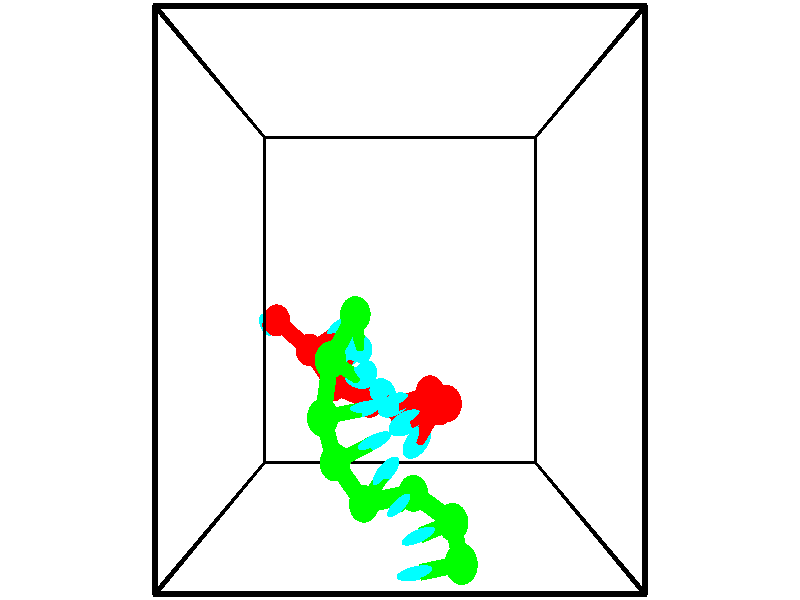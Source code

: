 // switches for output
#declare DRAW_BASES = 1; // possible values are 0, 1; only relevant for DNA ribbons
#declare DRAW_BASES_TYPE = 3; // possible values are 1, 2, 3; only relevant for DNA ribbons
#declare DRAW_FOG = 0; // set to 1 to enable fog

#include "colors.inc"

#include "transforms.inc"
background { rgb <1, 1, 1>}

#default {
   normal{
       ripples 0.25
       frequency 0.20
       turbulence 0.2
       lambda 5
   }
	finish {
		phong 0.1
		phong_size 40.
	}
}

// original window dimensions: 1024x640


// camera settings

camera {
	sky <-0, 1, 0>
	up <-0, 1, 0>
	right 1.6 * <1, 0, 0>
	location <2.5, 2.5, 11.1562>
	look_at <2.5, 2.5, 2.5>
	direction <0, 0, -8.6562>
	angle 67.0682
}


# declare cpy_camera_pos = <2.5, 2.5, 11.1562>;
# if (DRAW_FOG = 1)
fog {
	fog_type 2
	up vnormalize(cpy_camera_pos)
	color rgbt<1,1,1,0.3>
	distance 1e-5
	fog_alt 3e-3
	fog_offset 4
}
# end


// LIGHTS

# declare lum = 6;
global_settings {
	ambient_light rgb lum * <0.05, 0.05, 0.05>
	max_trace_level 15
}# declare cpy_direct_light_amount = 0.25;
light_source
{	1000 * <-1, -1, 1>,
	rgb lum * cpy_direct_light_amount
	parallel
}

light_source
{	1000 * <1, 1, -1>,
	rgb lum * cpy_direct_light_amount
	parallel
}

// strand 0

// nucleotide -1

// particle -1
sphere {
	<0.179260, 2.180529, -0.205765> 0.250000
	pigment { color rgbt <1,0,0,0> }
	no_shadow
}
cylinder {
	<-0.010761, 2.128195, -0.553835>,  <-0.124774, 2.096794, -0.762677>, 0.100000
	pigment { color rgbt <1,0,0,0> }
	no_shadow
}
cylinder {
	<-0.010761, 2.128195, -0.553835>,  <0.179260, 2.180529, -0.205765>, 0.100000
	pigment { color rgbt <1,0,0,0> }
	no_shadow
}

// particle -1
sphere {
	<-0.010761, 2.128195, -0.553835> 0.100000
	pigment { color rgbt <1,0,0,0> }
	no_shadow
}
sphere {
	0, 1
	scale<0.080000,0.200000,0.300000>
	matrix <0.754647, 0.448034, -0.479347,
		0.452594, -0.884388, -0.114087,
		-0.475044, -0.130854, -0.870178,
		-0.153277, 2.088944, -0.814888>
	pigment { color rgbt <0,1,1,0> }
	no_shadow
}
cylinder {
	<0.807606, 1.726896, -0.093095>,  <0.179260, 2.180529, -0.205765>, 0.130000
	pigment { color rgbt <1,0,0,0> }
	no_shadow
}

// nucleotide -1

// particle -1
sphere {
	<0.807606, 1.726896, -0.093095> 0.250000
	pigment { color rgbt <1,0,0,0> }
	no_shadow
}
cylinder {
	<1.156345, 1.920343, -0.062130>,  <1.365589, 2.036412, -0.043551>, 0.100000
	pigment { color rgbt <1,0,0,0> }
	no_shadow
}
cylinder {
	<1.156345, 1.920343, -0.062130>,  <0.807606, 1.726896, -0.093095>, 0.100000
	pigment { color rgbt <1,0,0,0> }
	no_shadow
}

// particle -1
sphere {
	<1.156345, 1.920343, -0.062130> 0.100000
	pigment { color rgbt <1,0,0,0> }
	no_shadow
}
sphere {
	0, 1
	scale<0.080000,0.200000,0.300000>
	matrix <0.330953, -0.698235, 0.634774,
		0.361041, -0.527807, -0.768810,
		0.871848, 0.483620, 0.077412,
		1.417900, 2.065429, -0.038907>
	pigment { color rgbt <0,1,1,0> }
	no_shadow
}
cylinder {
	<1.239065, 1.159428, -0.210279>,  <0.807606, 1.726896, -0.093095>, 0.130000
	pigment { color rgbt <1,0,0,0> }
	no_shadow
}

// nucleotide -1

// particle -1
sphere {
	<1.239065, 1.159428, -0.210279> 0.250000
	pigment { color rgbt <1,0,0,0> }
	no_shadow
}
cylinder {
	<1.454151, 1.453236, -0.044704>,  <1.583203, 1.629520, 0.054640>, 0.100000
	pigment { color rgbt <1,0,0,0> }
	no_shadow
}
cylinder {
	<1.454151, 1.453236, -0.044704>,  <1.239065, 1.159428, -0.210279>, 0.100000
	pigment { color rgbt <1,0,0,0> }
	no_shadow
}

// particle -1
sphere {
	<1.454151, 1.453236, -0.044704> 0.100000
	pigment { color rgbt <1,0,0,0> }
	no_shadow
}
sphere {
	0, 1
	scale<0.080000,0.200000,0.300000>
	matrix <0.429546, -0.661120, 0.615150,
		0.725501, -0.152971, -0.671005,
		0.537715, 0.734520, 0.413936,
		1.615466, 1.673592, 0.079476>
	pigment { color rgbt <0,1,1,0> }
	no_shadow
}
cylinder {
	<1.936490, 0.914912, -0.143989>,  <1.239065, 1.159428, -0.210279>, 0.130000
	pigment { color rgbt <1,0,0,0> }
	no_shadow
}

// nucleotide -1

// particle -1
sphere {
	<1.936490, 0.914912, -0.143989> 0.250000
	pigment { color rgbt <1,0,0,0> }
	no_shadow
}
cylinder {
	<1.912266, 1.191111, 0.144329>,  <1.897731, 1.356830, 0.317320>, 0.100000
	pigment { color rgbt <1,0,0,0> }
	no_shadow
}
cylinder {
	<1.912266, 1.191111, 0.144329>,  <1.936490, 0.914912, -0.143989>, 0.100000
	pigment { color rgbt <1,0,0,0> }
	no_shadow
}

// particle -1
sphere {
	<1.912266, 1.191111, 0.144329> 0.100000
	pigment { color rgbt <1,0,0,0> }
	no_shadow
}
sphere {
	0, 1
	scale<0.080000,0.200000,0.300000>
	matrix <0.289106, -0.679034, 0.674782,
		0.955379, 0.249252, -0.158504,
		-0.060561, 0.690497, 0.720795,
		1.894097, 1.398260, 0.360568>
	pigment { color rgbt <0,1,1,0> }
	no_shadow
}
cylinder {
	<2.579297, 0.766972, 0.269145>,  <1.936490, 0.914912, -0.143989>, 0.130000
	pigment { color rgbt <1,0,0,0> }
	no_shadow
}

// nucleotide -1

// particle -1
sphere {
	<2.579297, 0.766972, 0.269145> 0.250000
	pigment { color rgbt <1,0,0,0> }
	no_shadow
}
cylinder {
	<2.363281, 0.996019, 0.515873>,  <2.233672, 1.133448, 0.663910>, 0.100000
	pigment { color rgbt <1,0,0,0> }
	no_shadow
}
cylinder {
	<2.363281, 0.996019, 0.515873>,  <2.579297, 0.766972, 0.269145>, 0.100000
	pigment { color rgbt <1,0,0,0> }
	no_shadow
}

// particle -1
sphere {
	<2.363281, 0.996019, 0.515873> 0.100000
	pigment { color rgbt <1,0,0,0> }
	no_shadow
}
sphere {
	0, 1
	scale<0.080000,0.200000,0.300000>
	matrix <0.357873, -0.507094, 0.784081,
		0.761764, 0.644178, 0.068927,
		-0.540040, 0.572618, 0.616819,
		2.201269, 1.167805, 0.700919>
	pigment { color rgbt <0,1,1,0> }
	no_shadow
}
cylinder {
	<3.020122, 1.159562, 0.687442>,  <2.579297, 0.766972, 0.269145>, 0.130000
	pigment { color rgbt <1,0,0,0> }
	no_shadow
}

// nucleotide -1

// particle -1
sphere {
	<3.020122, 1.159562, 0.687442> 0.250000
	pigment { color rgbt <1,0,0,0> }
	no_shadow
}
cylinder {
	<2.664963, 1.082798, 0.854683>,  <2.451868, 1.036740, 0.955028>, 0.100000
	pigment { color rgbt <1,0,0,0> }
	no_shadow
}
cylinder {
	<2.664963, 1.082798, 0.854683>,  <3.020122, 1.159562, 0.687442>, 0.100000
	pigment { color rgbt <1,0,0,0> }
	no_shadow
}

// particle -1
sphere {
	<2.664963, 1.082798, 0.854683> 0.100000
	pigment { color rgbt <1,0,0,0> }
	no_shadow
}
sphere {
	0, 1
	scale<0.080000,0.200000,0.300000>
	matrix <0.454731, -0.503823, 0.734427,
		0.069706, 0.842220, 0.534609,
		-0.887897, -0.191909, 0.418103,
		2.398594, 1.025225, 0.980114>
	pigment { color rgbt <0,1,1,0> }
	no_shadow
}
cylinder {
	<3.250544, 1.103796, 1.379579>,  <3.020122, 1.159562, 0.687442>, 0.130000
	pigment { color rgbt <1,0,0,0> }
	no_shadow
}

// nucleotide -1

// particle -1
sphere {
	<3.250544, 1.103796, 1.379579> 0.250000
	pigment { color rgbt <1,0,0,0> }
	no_shadow
}
cylinder {
	<2.879276, 0.956173, 1.398752>,  <2.656515, 0.867599, 1.410256>, 0.100000
	pigment { color rgbt <1,0,0,0> }
	no_shadow
}
cylinder {
	<2.879276, 0.956173, 1.398752>,  <3.250544, 1.103796, 1.379579>, 0.100000
	pigment { color rgbt <1,0,0,0> }
	no_shadow
}

// particle -1
sphere {
	<2.879276, 0.956173, 1.398752> 0.100000
	pigment { color rgbt <1,0,0,0> }
	no_shadow
}
sphere {
	0, 1
	scale<0.080000,0.200000,0.300000>
	matrix <0.252141, -0.528881, 0.810376,
		-0.273724, 0.764253, 0.583946,
		-0.928170, -0.369057, 0.047932,
		2.600825, 0.845456, 1.413132>
	pigment { color rgbt <0,1,1,0> }
	no_shadow
}
cylinder {
	<3.085549, 1.177392, 2.042643>,  <3.250544, 1.103796, 1.379579>, 0.130000
	pigment { color rgbt <1,0,0,0> }
	no_shadow
}

// nucleotide -1

// particle -1
sphere {
	<3.085549, 1.177392, 2.042643> 0.250000
	pigment { color rgbt <1,0,0,0> }
	no_shadow
}
cylinder {
	<2.900211, 0.872057, 1.862585>,  <2.789009, 0.688856, 1.754550>, 0.100000
	pigment { color rgbt <1,0,0,0> }
	no_shadow
}
cylinder {
	<2.900211, 0.872057, 1.862585>,  <3.085549, 1.177392, 2.042643>, 0.100000
	pigment { color rgbt <1,0,0,0> }
	no_shadow
}

// particle -1
sphere {
	<2.900211, 0.872057, 1.862585> 0.100000
	pigment { color rgbt <1,0,0,0> }
	no_shadow
}
sphere {
	0, 1
	scale<0.080000,0.200000,0.300000>
	matrix <0.229256, -0.593920, 0.771168,
		-0.856011, 0.254117, 0.450189,
		-0.463344, -0.763337, -0.450144,
		2.761208, 0.643056, 1.727542>
	pigment { color rgbt <0,1,1,0> }
	no_shadow
}
// strand 1

// nucleotide -1

// particle -1
sphere {
	<3.430254, -0.841706, 1.979958> 0.250000
	pigment { color rgbt <0,1,0,0> }
	no_shadow
}
cylinder {
	<3.037819, -0.917117, 1.962408>,  <2.802358, -0.962364, 1.951878>, 0.100000
	pigment { color rgbt <0,1,0,0> }
	no_shadow
}
cylinder {
	<3.037819, -0.917117, 1.962408>,  <3.430254, -0.841706, 1.979958>, 0.100000
	pigment { color rgbt <0,1,0,0> }
	no_shadow
}

// particle -1
sphere {
	<3.037819, -0.917117, 1.962408> 0.100000
	pigment { color rgbt <0,1,0,0> }
	no_shadow
}
sphere {
	0, 1
	scale<0.080000,0.200000,0.300000>
	matrix <-0.143833, 0.861734, -0.486545,
		0.129535, -0.471032, -0.872553,
		-0.981088, -0.188527, -0.043875,
		2.743493, -0.973675, 1.949246>
	pigment { color rgbt <0,1,1,0> }
	no_shadow
}
cylinder {
	<3.354382, -0.495515, 1.391382>,  <3.430254, -0.841706, 1.979958>, 0.130000
	pigment { color rgbt <0,1,0,0> }
	no_shadow
}

// nucleotide -1

// particle -1
sphere {
	<3.354382, -0.495515, 1.391382> 0.250000
	pigment { color rgbt <0,1,0,0> }
	no_shadow
}
cylinder {
	<3.030197, -0.526967, 1.623579>,  <2.835686, -0.545838, 1.762897>, 0.100000
	pigment { color rgbt <0,1,0,0> }
	no_shadow
}
cylinder {
	<3.030197, -0.526967, 1.623579>,  <3.354382, -0.495515, 1.391382>, 0.100000
	pigment { color rgbt <0,1,0,0> }
	no_shadow
}

// particle -1
sphere {
	<3.030197, -0.526967, 1.623579> 0.100000
	pigment { color rgbt <0,1,0,0> }
	no_shadow
}
sphere {
	0, 1
	scale<0.080000,0.200000,0.300000>
	matrix <-0.334338, 0.875786, -0.348162,
		-0.481011, -0.476252, -0.736079,
		-0.810461, -0.078629, 0.580492,
		2.787059, -0.550555, 1.797727>
	pigment { color rgbt <0,1,1,0> }
	no_shadow
}
cylinder {
	<2.724653, -0.206916, 1.012088>,  <3.354382, -0.495515, 1.391382>, 0.130000
	pigment { color rgbt <0,1,0,0> }
	no_shadow
}

// nucleotide -1

// particle -1
sphere {
	<2.724653, -0.206916, 1.012088> 0.250000
	pigment { color rgbt <0,1,0,0> }
	no_shadow
}
cylinder {
	<2.586372, -0.197612, 1.387310>,  <2.503404, -0.192030, 1.612444>, 0.100000
	pigment { color rgbt <0,1,0,0> }
	no_shadow
}
cylinder {
	<2.586372, -0.197612, 1.387310>,  <2.724653, -0.206916, 1.012088>, 0.100000
	pigment { color rgbt <0,1,0,0> }
	no_shadow
}

// particle -1
sphere {
	<2.586372, -0.197612, 1.387310> 0.100000
	pigment { color rgbt <0,1,0,0> }
	no_shadow
}
sphere {
	0, 1
	scale<0.080000,0.200000,0.300000>
	matrix <-0.615158, 0.749277, -0.245282,
		-0.708570, -0.661848, -0.244718,
		-0.345701, 0.023259, 0.938056,
		2.482662, -0.190635, 1.668727>
	pigment { color rgbt <0,1,1,0> }
	no_shadow
}
cylinder {
	<1.902791, -0.324368, 1.120356>,  <2.724653, -0.206916, 1.012088>, 0.130000
	pigment { color rgbt <0,1,0,0> }
	no_shadow
}

// nucleotide -1

// particle -1
sphere {
	<1.902791, -0.324368, 1.120356> 0.250000
	pigment { color rgbt <0,1,0,0> }
	no_shadow
}
cylinder {
	<2.114449, -0.030594, 1.290350>,  <2.241443, 0.145670, 1.392346>, 0.100000
	pigment { color rgbt <0,1,0,0> }
	no_shadow
}
cylinder {
	<2.114449, -0.030594, 1.290350>,  <1.902791, -0.324368, 1.120356>, 0.100000
	pigment { color rgbt <0,1,0,0> }
	no_shadow
}

// particle -1
sphere {
	<2.114449, -0.030594, 1.290350> 0.100000
	pigment { color rgbt <0,1,0,0> }
	no_shadow
}
sphere {
	0, 1
	scale<0.080000,0.200000,0.300000>
	matrix <-0.470146, 0.670701, -0.573693,
		-0.706377, 0.103762, 0.700190,
		0.529145, 0.734434, 0.424984,
		2.273192, 0.189736, 1.417845>
	pigment { color rgbt <0,1,1,0> }
	no_shadow
}
cylinder {
	<1.441360, 0.286963, 1.293878>,  <1.902791, -0.324368, 1.120356>, 0.130000
	pigment { color rgbt <0,1,0,0> }
	no_shadow
}

// nucleotide -1

// particle -1
sphere {
	<1.441360, 0.286963, 1.293878> 0.250000
	pigment { color rgbt <0,1,0,0> }
	no_shadow
}
cylinder {
	<1.804314, 0.451817, 1.326864>,  <2.022086, 0.550729, 1.346656>, 0.100000
	pigment { color rgbt <0,1,0,0> }
	no_shadow
}
cylinder {
	<1.804314, 0.451817, 1.326864>,  <1.441360, 0.286963, 1.293878>, 0.100000
	pigment { color rgbt <0,1,0,0> }
	no_shadow
}

// particle -1
sphere {
	<1.804314, 0.451817, 1.326864> 0.100000
	pigment { color rgbt <0,1,0,0> }
	no_shadow
}
sphere {
	0, 1
	scale<0.080000,0.200000,0.300000>
	matrix <-0.333220, 0.824978, -0.456483,
		-0.256166, 0.386725, 0.885902,
		0.907383, 0.412135, 0.082467,
		2.076529, 0.575457, 1.351604>
	pigment { color rgbt <0,1,1,0> }
	no_shadow
}
cylinder {
	<1.271818, 0.943426, 1.548668>,  <1.441360, 0.286963, 1.293878>, 0.130000
	pigment { color rgbt <0,1,0,0> }
	no_shadow
}

// nucleotide -1

// particle -1
sphere {
	<1.271818, 0.943426, 1.548668> 0.250000
	pigment { color rgbt <0,1,0,0> }
	no_shadow
}
cylinder {
	<1.628326, 0.977591, 1.370525>,  <1.842231, 0.998090, 1.263640>, 0.100000
	pigment { color rgbt <0,1,0,0> }
	no_shadow
}
cylinder {
	<1.628326, 0.977591, 1.370525>,  <1.271818, 0.943426, 1.548668>, 0.100000
	pigment { color rgbt <0,1,0,0> }
	no_shadow
}

// particle -1
sphere {
	<1.628326, 0.977591, 1.370525> 0.100000
	pigment { color rgbt <0,1,0,0> }
	no_shadow
}
sphere {
	0, 1
	scale<0.080000,0.200000,0.300000>
	matrix <-0.307138, 0.836238, -0.454283,
		0.333622, 0.541675, 0.771547,
		0.891270, 0.085413, -0.445356,
		1.895707, 1.003215, 1.236919>
	pigment { color rgbt <0,1,1,0> }
	no_shadow
}
cylinder {
	<1.390311, 1.700716, 1.517279>,  <1.271818, 0.943426, 1.548668>, 0.130000
	pigment { color rgbt <0,1,0,0> }
	no_shadow
}

// nucleotide -1

// particle -1
sphere {
	<1.390311, 1.700716, 1.517279> 0.250000
	pigment { color rgbt <0,1,0,0> }
	no_shadow
}
cylinder {
	<1.635735, 1.534314, 1.248806>,  <1.782989, 1.434473, 1.087722>, 0.100000
	pigment { color rgbt <0,1,0,0> }
	no_shadow
}
cylinder {
	<1.635735, 1.534314, 1.248806>,  <1.390311, 1.700716, 1.517279>, 0.100000
	pigment { color rgbt <0,1,0,0> }
	no_shadow
}

// particle -1
sphere {
	<1.635735, 1.534314, 1.248806> 0.100000
	pigment { color rgbt <0,1,0,0> }
	no_shadow
}
sphere {
	0, 1
	scale<0.080000,0.200000,0.300000>
	matrix <-0.174859, 0.757297, -0.629226,
		0.770045, 0.503430, 0.391905,
		0.613560, -0.416004, -0.671182,
		1.819802, 1.409513, 1.047451>
	pigment { color rgbt <0,1,1,0> }
	no_shadow
}
cylinder {
	<1.766258, 2.302736, 1.237725>,  <1.390311, 1.700716, 1.517279>, 0.130000
	pigment { color rgbt <0,1,0,0> }
	no_shadow
}

// nucleotide -1

// particle -1
sphere {
	<1.766258, 2.302736, 1.237725> 0.250000
	pigment { color rgbt <0,1,0,0> }
	no_shadow
}
cylinder {
	<1.797585, 2.014433, 0.962225>,  <1.816381, 1.841452, 0.796925>, 0.100000
	pigment { color rgbt <0,1,0,0> }
	no_shadow
}
cylinder {
	<1.797585, 2.014433, 0.962225>,  <1.766258, 2.302736, 1.237725>, 0.100000
	pigment { color rgbt <0,1,0,0> }
	no_shadow
}

// particle -1
sphere {
	<1.797585, 2.014433, 0.962225> 0.100000
	pigment { color rgbt <0,1,0,0> }
	no_shadow
}
sphere {
	0, 1
	scale<0.080000,0.200000,0.300000>
	matrix <-0.060737, 0.686140, -0.724930,
		0.995077, 0.098607, 0.009960,
		0.078318, -0.720756, -0.688751,
		1.821080, 1.798207, 0.755600>
	pigment { color rgbt <0,1,1,0> }
	no_shadow
}
// box output
cylinder {
	<0.000000, 0.000000, 0.000000>,  <5.000000, 0.000000, 0.000000>, 0.025000
	pigment { color rgbt <0,0,0,0> }
	no_shadow
}
cylinder {
	<0.000000, 0.000000, 0.000000>,  <0.000000, 5.000000, 0.000000>, 0.025000
	pigment { color rgbt <0,0,0,0> }
	no_shadow
}
cylinder {
	<0.000000, 0.000000, 0.000000>,  <0.000000, 0.000000, 5.000000>, 0.025000
	pigment { color rgbt <0,0,0,0> }
	no_shadow
}
cylinder {
	<5.000000, 5.000000, 5.000000>,  <0.000000, 5.000000, 5.000000>, 0.025000
	pigment { color rgbt <0,0,0,0> }
	no_shadow
}
cylinder {
	<5.000000, 5.000000, 5.000000>,  <5.000000, 0.000000, 5.000000>, 0.025000
	pigment { color rgbt <0,0,0,0> }
	no_shadow
}
cylinder {
	<5.000000, 5.000000, 5.000000>,  <5.000000, 5.000000, 0.000000>, 0.025000
	pigment { color rgbt <0,0,0,0> }
	no_shadow
}
cylinder {
	<0.000000, 0.000000, 5.000000>,  <0.000000, 5.000000, 5.000000>, 0.025000
	pigment { color rgbt <0,0,0,0> }
	no_shadow
}
cylinder {
	<0.000000, 0.000000, 5.000000>,  <5.000000, 0.000000, 5.000000>, 0.025000
	pigment { color rgbt <0,0,0,0> }
	no_shadow
}
cylinder {
	<5.000000, 5.000000, 0.000000>,  <0.000000, 5.000000, 0.000000>, 0.025000
	pigment { color rgbt <0,0,0,0> }
	no_shadow
}
cylinder {
	<5.000000, 5.000000, 0.000000>,  <5.000000, 0.000000, 0.000000>, 0.025000
	pigment { color rgbt <0,0,0,0> }
	no_shadow
}
cylinder {
	<5.000000, 0.000000, 5.000000>,  <5.000000, 0.000000, 0.000000>, 0.025000
	pigment { color rgbt <0,0,0,0> }
	no_shadow
}
cylinder {
	<0.000000, 5.000000, 0.000000>,  <0.000000, 5.000000, 5.000000>, 0.025000
	pigment { color rgbt <0,0,0,0> }
	no_shadow
}
// end of box output
